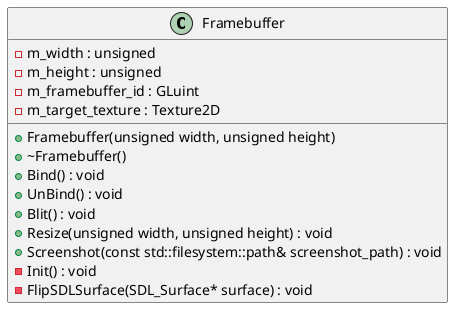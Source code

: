 @startuml



class Framebuffer {
    +Framebuffer(unsigned width, unsigned height)
    +~Framebuffer()
    +Bind() : void
    +UnBind() : void
    +Blit() : void
    +Resize(unsigned width, unsigned height) : void
    +Screenshot(const std::filesystem::path& screenshot_path) : void
    -m_width : unsigned
    -m_height : unsigned
    -m_framebuffer_id : GLuint
    -m_target_texture : Texture2D
    -Init() : void
    -FlipSDLSurface(SDL_Surface* surface) : void
}



@enduml
